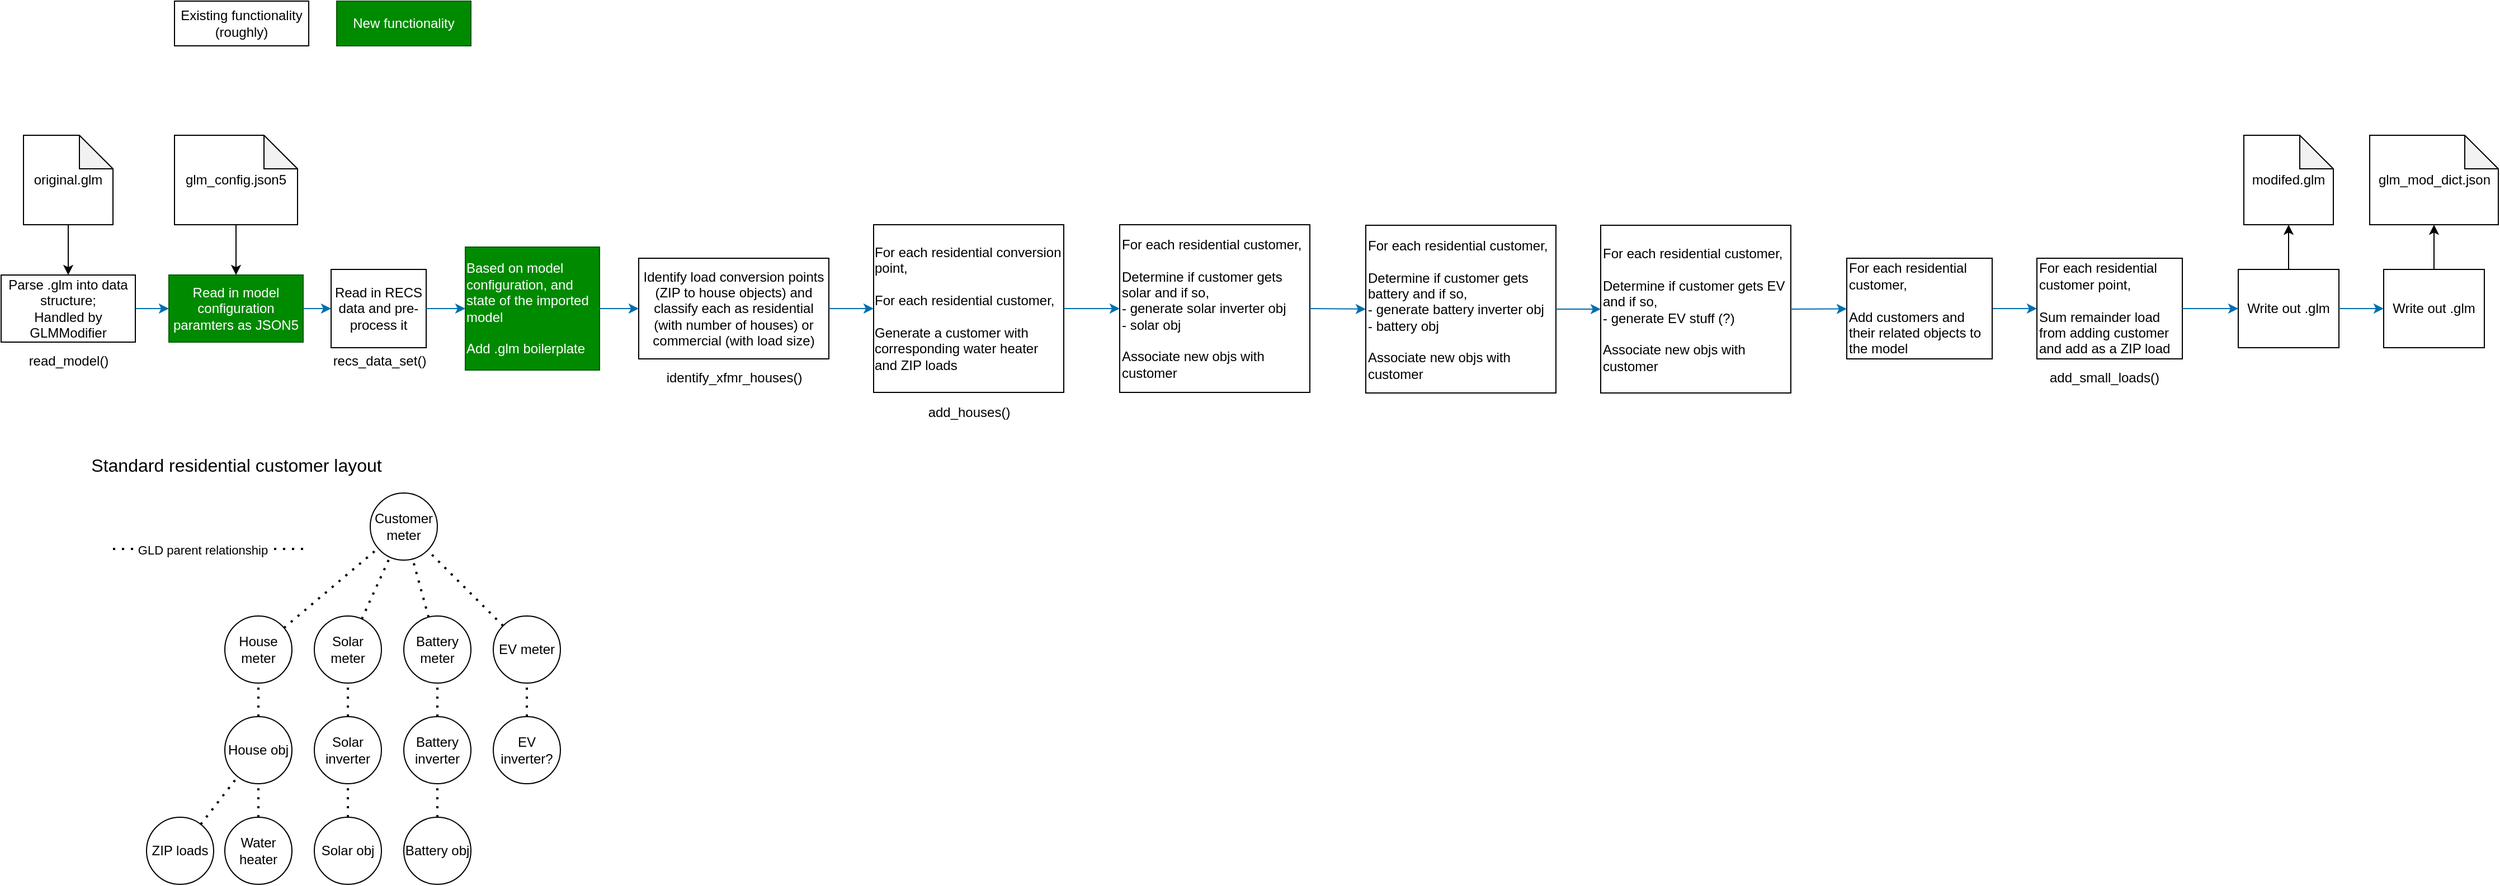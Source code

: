 <mxfile>
    <diagram id="M40tJBM27hI6XAPLBgmJ" name="Page-1">
        <mxGraphModel dx="1576" dy="964" grid="1" gridSize="10" guides="1" tooltips="1" connect="1" arrows="1" fold="1" page="1" pageScale="1" pageWidth="10000" pageHeight="10000" math="0" shadow="0">
            <root>
                <mxCell id="0"/>
                <mxCell id="1" parent="0"/>
                <mxCell id="4" style="edgeStyle=none;html=1;exitX=1;exitY=0.5;exitDx=0;exitDy=0;entryX=0;entryY=0.5;entryDx=0;entryDy=0;fillColor=#1ba1e2;strokeColor=#006EAF;" parent="1" source="2" target="35" edge="1">
                    <mxGeometry relative="1" as="geometry"/>
                </mxCell>
                <mxCell id="2" value="Parse .glm into data structure;&lt;br&gt;Handled by GLMModifier" style="rounded=0;whiteSpace=wrap;html=1;" parent="1" vertex="1">
                    <mxGeometry x="170" y="275" width="120" height="60" as="geometry"/>
                </mxCell>
                <mxCell id="3" value="Identify load conversion points (ZIP to house objects) and classify each as residential (with number of houses) or commercial (with load size)" style="rounded=0;whiteSpace=wrap;html=1;" parent="1" vertex="1">
                    <mxGeometry x="740" y="260" width="170" height="90" as="geometry"/>
                </mxCell>
                <mxCell id="6" style="edgeStyle=none;html=1;exitX=1;exitY=0.5;exitDx=0;exitDy=0;fillColor=#1ba1e2;strokeColor=#006EAF;entryX=0;entryY=0.5;entryDx=0;entryDy=0;" parent="1" source="3" target="85" edge="1">
                    <mxGeometry relative="1" as="geometry">
                        <mxPoint x="880" y="430" as="sourcePoint"/>
                        <mxPoint x="960" y="430" as="targetPoint"/>
                    </mxGeometry>
                </mxCell>
                <mxCell id="8" style="edgeStyle=none;html=1;fillColor=#1ba1e2;strokeColor=#006EAF;entryX=0;entryY=0.5;entryDx=0;entryDy=0;" parent="1" target="40" edge="1">
                    <mxGeometry relative="1" as="geometry">
                        <mxPoint x="1950" y="305" as="sourcePoint"/>
                        <mxPoint x="2300" y="300.5" as="targetPoint"/>
                    </mxGeometry>
                </mxCell>
                <mxCell id="32" style="edgeStyle=none;html=1;exitX=0.5;exitY=0.5;exitDx=0;exitDy=0;exitPerimeter=0;" parent="1" source="25" target="31" edge="1">
                    <mxGeometry relative="1" as="geometry"/>
                </mxCell>
                <mxCell id="25" value="Write out .glm" style="rounded=0;whiteSpace=wrap;html=1;" parent="1" vertex="1">
                    <mxGeometry x="2170" y="270" width="90" height="70" as="geometry"/>
                </mxCell>
                <mxCell id="31" value="modifed.glm" style="shape=note;whiteSpace=wrap;html=1;backgroundOutline=1;darkOpacity=0.05;" parent="1" vertex="1">
                    <mxGeometry x="2175" y="150" width="80" height="80" as="geometry"/>
                </mxCell>
                <mxCell id="33" value="original.glm" style="shape=note;whiteSpace=wrap;html=1;backgroundOutline=1;darkOpacity=0.05;" parent="1" vertex="1">
                    <mxGeometry x="190" y="150" width="80" height="80" as="geometry"/>
                </mxCell>
                <mxCell id="34" style="edgeStyle=none;html=1;exitX=0.5;exitY=1;exitDx=0;exitDy=0;entryX=0.5;entryY=0;entryDx=0;entryDy=0;exitPerimeter=0;" parent="1" source="33" target="2" edge="1">
                    <mxGeometry relative="1" as="geometry">
                        <mxPoint x="420" y="160" as="sourcePoint"/>
                        <mxPoint x="480" y="160" as="targetPoint"/>
                    </mxGeometry>
                </mxCell>
                <mxCell id="35" value="Read in model configuration paramters as JSON5" style="rounded=0;whiteSpace=wrap;html=1;fillColor=#008a00;fontColor=#ffffff;strokeColor=#005700;" parent="1" vertex="1">
                    <mxGeometry x="320" y="275" width="120" height="60" as="geometry"/>
                </mxCell>
                <mxCell id="37" style="edgeStyle=none;html=1;fillColor=#1ba1e2;strokeColor=#006EAF;entryX=0;entryY=0.5;entryDx=0;entryDy=0;" parent="1" target="81" edge="1">
                    <mxGeometry relative="1" as="geometry">
                        <mxPoint x="440" y="305" as="sourcePoint"/>
                        <mxPoint x="480" y="305" as="targetPoint"/>
                    </mxGeometry>
                </mxCell>
                <mxCell id="38" value="glm_config.json5" style="shape=note;whiteSpace=wrap;html=1;backgroundOutline=1;darkOpacity=0.05;" parent="1" vertex="1">
                    <mxGeometry x="325" y="150" width="110" height="80" as="geometry"/>
                </mxCell>
                <mxCell id="39" style="edgeStyle=none;html=1;exitX=0.5;exitY=1;exitDx=0;exitDy=0;exitPerimeter=0;" parent="1" source="38" target="35" edge="1">
                    <mxGeometry relative="1" as="geometry">
                        <mxPoint x="240" y="240" as="sourcePoint"/>
                        <mxPoint x="240" y="285" as="targetPoint"/>
                    </mxGeometry>
                </mxCell>
                <mxCell id="40" value="For each residential customer point,&lt;br&gt;&lt;br&gt;&lt;div style=&quot;&quot;&gt;&lt;span style=&quot;background-color: initial;&quot;&gt;Sum remainder load from adding customer and add as a ZIP load&lt;/span&gt;&lt;/div&gt;" style="rounded=0;whiteSpace=wrap;html=1;align=left;" parent="1" vertex="1">
                    <mxGeometry x="1990" y="260" width="130" height="90" as="geometry"/>
                </mxCell>
                <mxCell id="42" value="New functionality" style="rounded=0;whiteSpace=wrap;html=1;fillColor=#008a00;fontColor=#ffffff;strokeColor=#005700;" parent="1" vertex="1">
                    <mxGeometry x="470" y="30" width="120" height="40" as="geometry"/>
                </mxCell>
                <mxCell id="43" value="Existing functionality (roughly)" style="rounded=0;whiteSpace=wrap;html=1;" parent="1" vertex="1">
                    <mxGeometry x="325" y="30" width="120" height="40" as="geometry"/>
                </mxCell>
                <mxCell id="44" value="Customer meter" style="ellipse;whiteSpace=wrap;html=1;aspect=fixed;" parent="1" vertex="1">
                    <mxGeometry x="500" y="470" width="60" height="60" as="geometry"/>
                </mxCell>
                <mxCell id="45" value="House meter" style="ellipse;whiteSpace=wrap;html=1;aspect=fixed;" parent="1" vertex="1">
                    <mxGeometry x="370" y="580" width="60" height="60" as="geometry"/>
                </mxCell>
                <mxCell id="46" value="Solar meter" style="ellipse;whiteSpace=wrap;html=1;aspect=fixed;" parent="1" vertex="1">
                    <mxGeometry x="450" y="580" width="60" height="60" as="geometry"/>
                </mxCell>
                <mxCell id="47" value="Battery meter" style="ellipse;whiteSpace=wrap;html=1;aspect=fixed;" parent="1" vertex="1">
                    <mxGeometry x="530" y="580" width="60" height="60" as="geometry"/>
                </mxCell>
                <mxCell id="48" value="EV meter" style="ellipse;whiteSpace=wrap;html=1;aspect=fixed;" parent="1" vertex="1">
                    <mxGeometry x="610" y="580" width="60" height="60" as="geometry"/>
                </mxCell>
                <mxCell id="49" value="" style="endArrow=none;dashed=1;html=1;dashPattern=1 3;strokeWidth=2;" parent="1" source="45" target="44" edge="1">
                    <mxGeometry width="50" height="50" relative="1" as="geometry">
                        <mxPoint x="660" y="500" as="sourcePoint"/>
                        <mxPoint x="710" y="450" as="targetPoint"/>
                    </mxGeometry>
                </mxCell>
                <mxCell id="51" value="" style="endArrow=none;dashed=1;html=1;dashPattern=1 3;strokeWidth=2;" parent="1" source="46" target="44" edge="1">
                    <mxGeometry width="50" height="50" relative="1" as="geometry">
                        <mxPoint x="432.958" y="600.689" as="sourcePoint"/>
                        <mxPoint x="517.098" y="529.378" as="targetPoint"/>
                    </mxGeometry>
                </mxCell>
                <mxCell id="52" value="" style="endArrow=none;dashed=1;html=1;dashPattern=1 3;strokeWidth=2;" parent="1" source="47" target="44" edge="1">
                    <mxGeometry width="50" height="50" relative="1" as="geometry">
                        <mxPoint x="442.958" y="610.689" as="sourcePoint"/>
                        <mxPoint x="527.098" y="539.378" as="targetPoint"/>
                    </mxGeometry>
                </mxCell>
                <mxCell id="53" value="" style="endArrow=none;dashed=1;html=1;dashPattern=1 3;strokeWidth=2;" parent="1" source="48" target="44" edge="1">
                    <mxGeometry width="50" height="50" relative="1" as="geometry">
                        <mxPoint x="452.958" y="620.689" as="sourcePoint"/>
                        <mxPoint x="537.098" y="549.378" as="targetPoint"/>
                    </mxGeometry>
                </mxCell>
                <mxCell id="54" value="" style="endArrow=none;dashed=1;html=1;dashPattern=1 3;strokeWidth=2;" parent="1" edge="1">
                    <mxGeometry width="50" height="50" relative="1" as="geometry">
                        <mxPoint x="270" y="520" as="sourcePoint"/>
                        <mxPoint x="440" y="520" as="targetPoint"/>
                    </mxGeometry>
                </mxCell>
                <mxCell id="55" value="GLD parent relationship" style="edgeLabel;html=1;align=center;verticalAlign=middle;resizable=0;points=[];" parent="54" vertex="1" connectable="0">
                    <mxGeometry x="-0.517" y="2" relative="1" as="geometry">
                        <mxPoint x="39" y="3" as="offset"/>
                    </mxGeometry>
                </mxCell>
                <mxCell id="56" value="House obj" style="ellipse;whiteSpace=wrap;html=1;aspect=fixed;" parent="1" vertex="1">
                    <mxGeometry x="370" y="670" width="60" height="60" as="geometry"/>
                </mxCell>
                <mxCell id="57" value="ZIP loads" style="ellipse;whiteSpace=wrap;html=1;aspect=fixed;" parent="1" vertex="1">
                    <mxGeometry x="300" y="760" width="60" height="60" as="geometry"/>
                </mxCell>
                <mxCell id="58" value="Water heater" style="ellipse;whiteSpace=wrap;html=1;aspect=fixed;" parent="1" vertex="1">
                    <mxGeometry x="370" y="760" width="60" height="60" as="geometry"/>
                </mxCell>
                <mxCell id="59" value="" style="endArrow=none;dashed=1;html=1;dashPattern=1 3;strokeWidth=2;" parent="1" source="56" target="45" edge="1">
                    <mxGeometry width="50" height="50" relative="1" as="geometry">
                        <mxPoint x="432.958" y="600.689" as="sourcePoint"/>
                        <mxPoint x="517.098" y="529.378" as="targetPoint"/>
                    </mxGeometry>
                </mxCell>
                <mxCell id="60" value="" style="endArrow=none;dashed=1;html=1;dashPattern=1 3;strokeWidth=2;" parent="1" source="57" target="56" edge="1">
                    <mxGeometry width="50" height="50" relative="1" as="geometry">
                        <mxPoint x="442.958" y="610.689" as="sourcePoint"/>
                        <mxPoint x="527.098" y="539.378" as="targetPoint"/>
                    </mxGeometry>
                </mxCell>
                <mxCell id="62" value="" style="endArrow=none;dashed=1;html=1;dashPattern=1 3;strokeWidth=2;" parent="1" source="58" target="56" edge="1">
                    <mxGeometry width="50" height="50" relative="1" as="geometry">
                        <mxPoint x="452.958" y="620.689" as="sourcePoint"/>
                        <mxPoint x="537.098" y="549.378" as="targetPoint"/>
                    </mxGeometry>
                </mxCell>
                <mxCell id="64" value="Solar inverter" style="ellipse;whiteSpace=wrap;html=1;aspect=fixed;" parent="1" vertex="1">
                    <mxGeometry x="450" y="670" width="60" height="60" as="geometry"/>
                </mxCell>
                <mxCell id="65" value="Battery inverter" style="ellipse;whiteSpace=wrap;html=1;aspect=fixed;" parent="1" vertex="1">
                    <mxGeometry x="530" y="670" width="60" height="60" as="geometry"/>
                </mxCell>
                <mxCell id="66" value="EV inverter?" style="ellipse;whiteSpace=wrap;html=1;aspect=fixed;" parent="1" vertex="1">
                    <mxGeometry x="610" y="670" width="60" height="60" as="geometry"/>
                </mxCell>
                <mxCell id="67" value="" style="endArrow=none;dashed=1;html=1;dashPattern=1 3;strokeWidth=2;" parent="1" source="64" target="46" edge="1">
                    <mxGeometry width="50" height="50" relative="1" as="geometry">
                        <mxPoint x="502.339" y="592.655" as="sourcePoint"/>
                        <mxPoint x="527.586" y="537.311" as="targetPoint"/>
                    </mxGeometry>
                </mxCell>
                <mxCell id="68" value="" style="endArrow=none;dashed=1;html=1;dashPattern=1 3;strokeWidth=2;" parent="1" source="65" target="47" edge="1">
                    <mxGeometry width="50" height="50" relative="1" as="geometry">
                        <mxPoint x="512.339" y="602.655" as="sourcePoint"/>
                        <mxPoint x="537.586" y="547.311" as="targetPoint"/>
                    </mxGeometry>
                </mxCell>
                <mxCell id="69" value="" style="endArrow=none;dashed=1;html=1;dashPattern=1 3;strokeWidth=2;" parent="1" source="66" target="48" edge="1">
                    <mxGeometry width="50" height="50" relative="1" as="geometry">
                        <mxPoint x="522.339" y="612.655" as="sourcePoint"/>
                        <mxPoint x="547.586" y="557.311" as="targetPoint"/>
                    </mxGeometry>
                </mxCell>
                <mxCell id="70" value="Solar obj" style="ellipse;whiteSpace=wrap;html=1;aspect=fixed;" parent="1" vertex="1">
                    <mxGeometry x="450" y="760" width="60" height="60" as="geometry"/>
                </mxCell>
                <mxCell id="71" value="Battery obj" style="ellipse;whiteSpace=wrap;html=1;aspect=fixed;" parent="1" vertex="1">
                    <mxGeometry x="530" y="760" width="60" height="60" as="geometry"/>
                </mxCell>
                <mxCell id="72" value="" style="endArrow=none;dashed=1;html=1;dashPattern=1 3;strokeWidth=2;" parent="1" source="70" target="64" edge="1">
                    <mxGeometry width="50" height="50" relative="1" as="geometry">
                        <mxPoint x="490" y="680" as="sourcePoint"/>
                        <mxPoint x="490" y="700" as="targetPoint"/>
                    </mxGeometry>
                </mxCell>
                <mxCell id="73" value="" style="endArrow=none;dashed=1;html=1;dashPattern=1 3;strokeWidth=2;" parent="1" source="71" target="65" edge="1">
                    <mxGeometry width="50" height="50" relative="1" as="geometry">
                        <mxPoint x="500" y="690" as="sourcePoint"/>
                        <mxPoint x="500" y="660" as="targetPoint"/>
                    </mxGeometry>
                </mxCell>
                <mxCell id="74" value="&lt;font style=&quot;font-size: 16px;&quot;&gt;Standard residential customer layout&lt;/font&gt;" style="text;html=1;align=center;verticalAlign=middle;resizable=0;points=[];autosize=1;strokeColor=none;fillColor=none;" parent="1" vertex="1">
                    <mxGeometry x="240" y="430" width="280" height="30" as="geometry"/>
                </mxCell>
                <mxCell id="76" value="&lt;font style=&quot;font-size: 12px;&quot;&gt;add_small_loads()&lt;/font&gt;" style="text;html=1;align=center;verticalAlign=middle;resizable=0;points=[];autosize=1;strokeColor=none;fillColor=none;fontSize=16;" parent="1" vertex="1">
                    <mxGeometry x="1990" y="350" width="120" height="30" as="geometry"/>
                </mxCell>
                <mxCell id="77" value="&lt;span style=&quot;font-size: 12px;&quot;&gt;add_houses()&lt;/span&gt;" style="text;html=1;align=center;verticalAlign=middle;resizable=0;points=[];autosize=1;strokeColor=none;fillColor=none;fontSize=16;" parent="1" vertex="1">
                    <mxGeometry x="985" y="380.5" width="100" height="30" as="geometry"/>
                </mxCell>
                <mxCell id="78" value="&lt;span style=&quot;font-size: 12px;&quot;&gt;identify_xfmr_houses()&lt;/span&gt;" style="text;html=1;align=center;verticalAlign=middle;resizable=0;points=[];autosize=1;strokeColor=none;fillColor=none;fontSize=16;" parent="1" vertex="1">
                    <mxGeometry x="755" y="350" width="140" height="30" as="geometry"/>
                </mxCell>
                <mxCell id="79" value="&lt;div style=&quot;text-align: left;&quot;&gt;&lt;span style=&quot;background-color: initial;&quot;&gt;Based on model configuration, and state of the imported model&lt;/span&gt;&lt;/div&gt;&lt;div style=&quot;text-align: left;&quot;&gt;&lt;span style=&quot;background-color: initial;&quot;&gt;&lt;br&gt;&lt;/span&gt;&lt;/div&gt;&lt;div style=&quot;text-align: left;&quot;&gt;&lt;span style=&quot;background-color: initial;&quot;&gt;Add .glm boilerplate&lt;/span&gt;&lt;/div&gt;" style="rounded=0;whiteSpace=wrap;html=1;fillColor=#008a00;fontColor=#ffffff;strokeColor=#005700;" parent="1" vertex="1">
                    <mxGeometry x="585" y="250" width="120" height="110" as="geometry"/>
                </mxCell>
                <mxCell id="80" style="edgeStyle=none;html=1;exitX=1;exitY=0.5;exitDx=0;exitDy=0;fillColor=#1ba1e2;strokeColor=#006EAF;entryX=0;entryY=0.5;entryDx=0;entryDy=0;" parent="1" source="79" target="3" edge="1">
                    <mxGeometry relative="1" as="geometry">
                        <mxPoint x="450" y="315" as="sourcePoint"/>
                        <mxPoint x="585" y="315" as="targetPoint"/>
                    </mxGeometry>
                </mxCell>
                <mxCell id="81" value="Read in RECS data and pre-process it" style="rounded=0;whiteSpace=wrap;html=1;" parent="1" vertex="1">
                    <mxGeometry x="465" y="270" width="85" height="70" as="geometry"/>
                </mxCell>
                <mxCell id="82" style="edgeStyle=none;html=1;fillColor=#1ba1e2;strokeColor=#006EAF;entryX=0;entryY=0.5;entryDx=0;entryDy=0;exitX=1;exitY=0.5;exitDx=0;exitDy=0;" parent="1" source="81" target="79" edge="1">
                    <mxGeometry relative="1" as="geometry">
                        <mxPoint x="450" y="315" as="sourcePoint"/>
                        <mxPoint x="475" y="315" as="targetPoint"/>
                    </mxGeometry>
                </mxCell>
                <mxCell id="83" value="&lt;span style=&quot;font-size: 12px;&quot;&gt;recs_data_set()&lt;/span&gt;" style="text;html=1;align=center;verticalAlign=middle;resizable=0;points=[];autosize=1;strokeColor=none;fillColor=none;fontSize=16;" parent="1" vertex="1">
                    <mxGeometry x="452.5" y="335" width="110" height="30" as="geometry"/>
                </mxCell>
                <mxCell id="84" value="&lt;span style=&quot;font-size: 12px;&quot;&gt;read_model()&lt;/span&gt;" style="text;html=1;align=center;verticalAlign=middle;resizable=0;points=[];autosize=1;strokeColor=none;fillColor=none;fontSize=16;" parent="1" vertex="1">
                    <mxGeometry x="185" y="335" width="90" height="30" as="geometry"/>
                </mxCell>
                <mxCell id="85" value="&lt;div style=&quot;text-align: left;&quot;&gt;&lt;span style=&quot;background-color: initial;&quot;&gt;For each residential conversion point,&lt;/span&gt;&lt;/div&gt;&lt;div style=&quot;text-align: left;&quot;&gt;&lt;br&gt;&lt;/div&gt;&lt;div style=&quot;text-align: left;&quot;&gt;&lt;span style=&quot;background-color: initial;&quot;&gt;For each residential customer,&lt;/span&gt;&lt;/div&gt;&lt;div style=&quot;text-align: left;&quot;&gt;&lt;br&gt;&lt;/div&gt;&lt;div style=&quot;text-align: left;&quot;&gt;&lt;span style=&quot;background-color: initial;&quot;&gt;Generate a customer with corresponding water heater and ZIP loads&lt;/span&gt;&lt;/div&gt;" style="rounded=0;whiteSpace=wrap;html=1;" parent="1" vertex="1">
                    <mxGeometry x="950" y="230" width="170" height="150" as="geometry"/>
                </mxCell>
                <mxCell id="86" value="&lt;div style=&quot;&quot;&gt;&lt;span style=&quot;background-color: initial;&quot;&gt;For each residential customer,&lt;/span&gt;&lt;/div&gt;&lt;div style=&quot;&quot;&gt;&lt;span style=&quot;background-color: initial;&quot;&gt;&lt;br&gt;&lt;/span&gt;&lt;/div&gt;&lt;div style=&quot;&quot;&gt;Determine if customer gets solar and if so,&amp;nbsp;&lt;/div&gt;&lt;div style=&quot;&quot;&gt;- generate solar inverter obj&amp;nbsp;&lt;/div&gt;&lt;div style=&quot;&quot;&gt;- solar obj&lt;/div&gt;&lt;div style=&quot;&quot;&gt;&lt;br&gt;&lt;/div&gt;&lt;div style=&quot;&quot;&gt;Associate new objs with customer&lt;/div&gt;" style="rounded=0;whiteSpace=wrap;html=1;align=left;" parent="1" vertex="1">
                    <mxGeometry x="1170" y="230" width="170" height="150" as="geometry"/>
                </mxCell>
                <mxCell id="87" style="edgeStyle=none;html=1;exitX=1;exitY=0.5;exitDx=0;exitDy=0;fillColor=#1ba1e2;strokeColor=#006EAF;entryX=0;entryY=0.5;entryDx=0;entryDy=0;" parent="1" source="85" target="86" edge="1">
                    <mxGeometry relative="1" as="geometry">
                        <mxPoint x="920" y="315" as="sourcePoint"/>
                        <mxPoint x="960" y="315" as="targetPoint"/>
                    </mxGeometry>
                </mxCell>
                <mxCell id="88" value="&lt;div style=&quot;&quot;&gt;&lt;span style=&quot;background-color: initial;&quot;&gt;For each residential customer,&lt;/span&gt;&lt;/div&gt;&lt;div style=&quot;&quot;&gt;&lt;span style=&quot;background-color: initial;&quot;&gt;&lt;br&gt;&lt;/span&gt;&lt;/div&gt;&lt;div style=&quot;&quot;&gt;Determine if customer gets battery and if so,&amp;nbsp;&lt;/div&gt;&lt;div style=&quot;&quot;&gt;- generate battery inverter obj&amp;nbsp;&lt;/div&gt;&lt;div style=&quot;&quot;&gt;- battery obj&lt;/div&gt;&lt;div style=&quot;&quot;&gt;&lt;br&gt;&lt;/div&gt;&lt;div style=&quot;&quot;&gt;Associate new objs with customer&lt;/div&gt;" style="rounded=0;whiteSpace=wrap;html=1;align=left;" parent="1" vertex="1">
                    <mxGeometry x="1390" y="230.5" width="170" height="150" as="geometry"/>
                </mxCell>
                <mxCell id="89" style="edgeStyle=none;html=1;exitX=1;exitY=0.5;exitDx=0;exitDy=0;fillColor=#1ba1e2;strokeColor=#006EAF;entryX=0;entryY=0.5;entryDx=0;entryDy=0;" parent="1" source="86" target="88" edge="1">
                    <mxGeometry relative="1" as="geometry">
                        <mxPoint x="1340" y="300.5" as="sourcePoint"/>
                        <mxPoint x="1390" y="300" as="targetPoint"/>
                    </mxGeometry>
                </mxCell>
                <mxCell id="91" value="&lt;div style=&quot;&quot;&gt;&lt;span style=&quot;background-color: initial;&quot;&gt;For each residential customer,&lt;/span&gt;&lt;/div&gt;&lt;div style=&quot;&quot;&gt;&lt;span style=&quot;background-color: initial;&quot;&gt;&lt;br&gt;&lt;/span&gt;&lt;/div&gt;&lt;div style=&quot;&quot;&gt;Determine if customer gets EV and if so,&amp;nbsp;&lt;/div&gt;&lt;div style=&quot;&quot;&gt;- generate EV stuff (?)&lt;/div&gt;&lt;div style=&quot;&quot;&gt;&lt;br&gt;&lt;/div&gt;&lt;div style=&quot;&quot;&gt;Associate new objs with customer&lt;/div&gt;" style="rounded=0;whiteSpace=wrap;html=1;align=left;" parent="1" vertex="1">
                    <mxGeometry x="1600" y="230.5" width="170" height="150" as="geometry"/>
                </mxCell>
                <mxCell id="92" style="edgeStyle=none;html=1;exitX=1;exitY=0.5;exitDx=0;exitDy=0;fillColor=#1ba1e2;strokeColor=#006EAF;" parent="1" source="88" target="91" edge="1">
                    <mxGeometry relative="1" as="geometry">
                        <mxPoint x="1350" y="315" as="sourcePoint"/>
                        <mxPoint x="1400" y="315.5" as="targetPoint"/>
                    </mxGeometry>
                </mxCell>
                <mxCell id="94" value="For each residential customer,&lt;br&gt;&lt;br&gt;Add customers and their related objects to the model" style="rounded=0;whiteSpace=wrap;html=1;align=left;" parent="1" vertex="1">
                    <mxGeometry x="1820" y="260" width="130" height="90" as="geometry"/>
                </mxCell>
                <mxCell id="95" style="edgeStyle=none;html=1;exitX=1;exitY=0.5;exitDx=0;exitDy=0;fillColor=#1ba1e2;strokeColor=#006EAF;" parent="1" source="91" target="94" edge="1">
                    <mxGeometry relative="1" as="geometry">
                        <mxPoint x="1570" y="315.5" as="sourcePoint"/>
                        <mxPoint x="1610" y="315.5" as="targetPoint"/>
                    </mxGeometry>
                </mxCell>
                <mxCell id="96" style="edgeStyle=none;html=1;fillColor=#1ba1e2;strokeColor=#006EAF;" parent="1" target="25" edge="1">
                    <mxGeometry relative="1" as="geometry">
                        <mxPoint x="2120" y="305" as="sourcePoint"/>
                        <mxPoint x="2000" y="315" as="targetPoint"/>
                    </mxGeometry>
                </mxCell>
                <mxCell id="101" style="edgeStyle=none;html=1;entryX=0.5;entryY=1;entryDx=0;entryDy=0;entryPerimeter=0;" edge="1" parent="1" source="97" target="100">
                    <mxGeometry relative="1" as="geometry"/>
                </mxCell>
                <mxCell id="97" value="Write out .glm" style="rounded=0;whiteSpace=wrap;html=1;" vertex="1" parent="1">
                    <mxGeometry x="2300" y="270" width="90" height="70" as="geometry"/>
                </mxCell>
                <mxCell id="99" style="edgeStyle=none;html=1;fillColor=#1ba1e2;strokeColor=#006EAF;exitX=1;exitY=0.5;exitDx=0;exitDy=0;" edge="1" parent="1" source="25" target="97">
                    <mxGeometry relative="1" as="geometry">
                        <mxPoint x="2130" y="315" as="sourcePoint"/>
                        <mxPoint x="2180" y="315" as="targetPoint"/>
                    </mxGeometry>
                </mxCell>
                <mxCell id="100" value="glm_mod_dict.json" style="shape=note;whiteSpace=wrap;html=1;backgroundOutline=1;darkOpacity=0.05;" vertex="1" parent="1">
                    <mxGeometry x="2287.5" y="150" width="115" height="80" as="geometry"/>
                </mxCell>
            </root>
        </mxGraphModel>
    </diagram>
</mxfile>
